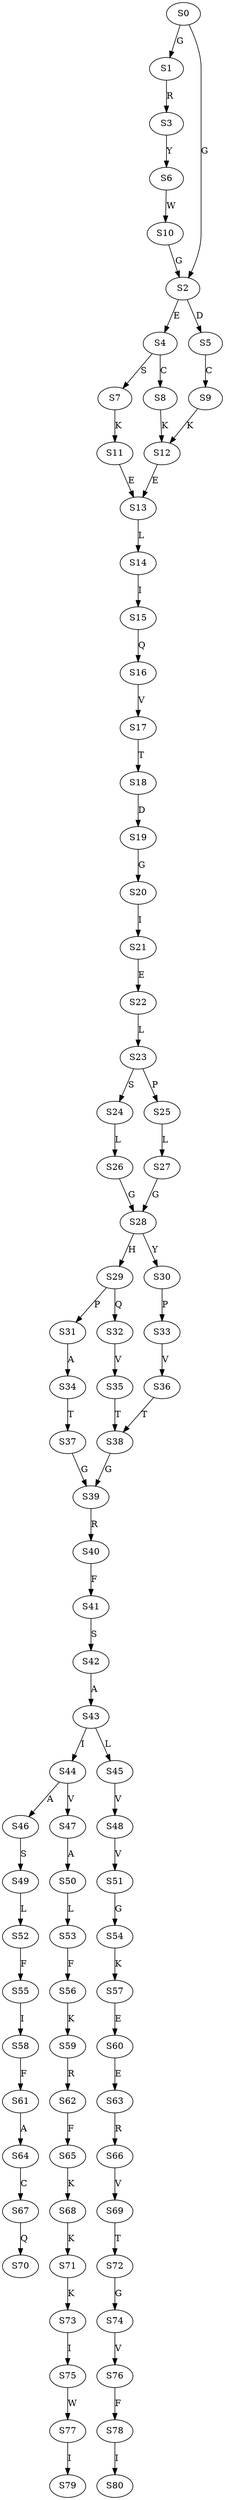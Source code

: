 strict digraph  {
	S0 -> S1 [ label = G ];
	S0 -> S2 [ label = G ];
	S1 -> S3 [ label = R ];
	S2 -> S4 [ label = E ];
	S2 -> S5 [ label = D ];
	S3 -> S6 [ label = Y ];
	S4 -> S7 [ label = S ];
	S4 -> S8 [ label = C ];
	S5 -> S9 [ label = C ];
	S6 -> S10 [ label = W ];
	S7 -> S11 [ label = K ];
	S8 -> S12 [ label = K ];
	S9 -> S12 [ label = K ];
	S10 -> S2 [ label = G ];
	S11 -> S13 [ label = E ];
	S12 -> S13 [ label = E ];
	S13 -> S14 [ label = L ];
	S14 -> S15 [ label = I ];
	S15 -> S16 [ label = Q ];
	S16 -> S17 [ label = V ];
	S17 -> S18 [ label = T ];
	S18 -> S19 [ label = D ];
	S19 -> S20 [ label = G ];
	S20 -> S21 [ label = I ];
	S21 -> S22 [ label = E ];
	S22 -> S23 [ label = L ];
	S23 -> S24 [ label = S ];
	S23 -> S25 [ label = P ];
	S24 -> S26 [ label = L ];
	S25 -> S27 [ label = L ];
	S26 -> S28 [ label = G ];
	S27 -> S28 [ label = G ];
	S28 -> S29 [ label = H ];
	S28 -> S30 [ label = Y ];
	S29 -> S31 [ label = P ];
	S29 -> S32 [ label = Q ];
	S30 -> S33 [ label = P ];
	S31 -> S34 [ label = A ];
	S32 -> S35 [ label = V ];
	S33 -> S36 [ label = V ];
	S34 -> S37 [ label = T ];
	S35 -> S38 [ label = T ];
	S36 -> S38 [ label = T ];
	S37 -> S39 [ label = G ];
	S38 -> S39 [ label = G ];
	S39 -> S40 [ label = R ];
	S40 -> S41 [ label = F ];
	S41 -> S42 [ label = S ];
	S42 -> S43 [ label = A ];
	S43 -> S44 [ label = I ];
	S43 -> S45 [ label = L ];
	S44 -> S46 [ label = A ];
	S44 -> S47 [ label = V ];
	S45 -> S48 [ label = V ];
	S46 -> S49 [ label = S ];
	S47 -> S50 [ label = A ];
	S48 -> S51 [ label = V ];
	S49 -> S52 [ label = L ];
	S50 -> S53 [ label = L ];
	S51 -> S54 [ label = G ];
	S52 -> S55 [ label = F ];
	S53 -> S56 [ label = F ];
	S54 -> S57 [ label = K ];
	S55 -> S58 [ label = I ];
	S56 -> S59 [ label = K ];
	S57 -> S60 [ label = E ];
	S58 -> S61 [ label = F ];
	S59 -> S62 [ label = R ];
	S60 -> S63 [ label = E ];
	S61 -> S64 [ label = A ];
	S62 -> S65 [ label = F ];
	S63 -> S66 [ label = R ];
	S64 -> S67 [ label = C ];
	S65 -> S68 [ label = K ];
	S66 -> S69 [ label = V ];
	S67 -> S70 [ label = Q ];
	S68 -> S71 [ label = K ];
	S69 -> S72 [ label = T ];
	S71 -> S73 [ label = K ];
	S72 -> S74 [ label = G ];
	S73 -> S75 [ label = I ];
	S74 -> S76 [ label = V ];
	S75 -> S77 [ label = W ];
	S76 -> S78 [ label = F ];
	S77 -> S79 [ label = I ];
	S78 -> S80 [ label = I ];
}
